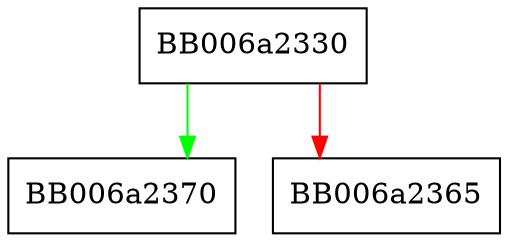 digraph chacha20_poly1305_initkey {
  node [shape="box"];
  graph [splines=ortho];
  BB006a2330 -> BB006a2370 [color="green"];
  BB006a2330 -> BB006a2365 [color="red"];
}